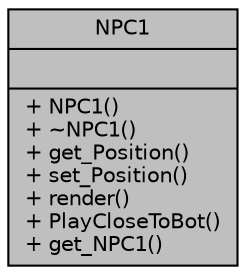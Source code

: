 digraph "NPC1"
{
 // INTERACTIVE_SVG=YES
  bgcolor="transparent";
  edge [fontname="Helvetica",fontsize="10",labelfontname="Helvetica",labelfontsize="10"];
  node [fontname="Helvetica",fontsize="10",shape=record];
  Node1 [label="{NPC1\n||+ NPC1()\l+ ~NPC1()\l+ get_Position()\l+ set_Position()\l+ render()\l+ PlayCloseToBot()\l+ get_NPC1()\l}",height=0.2,width=0.4,color="black", fillcolor="grey75", style="filled" fontcolor="black"];
}
